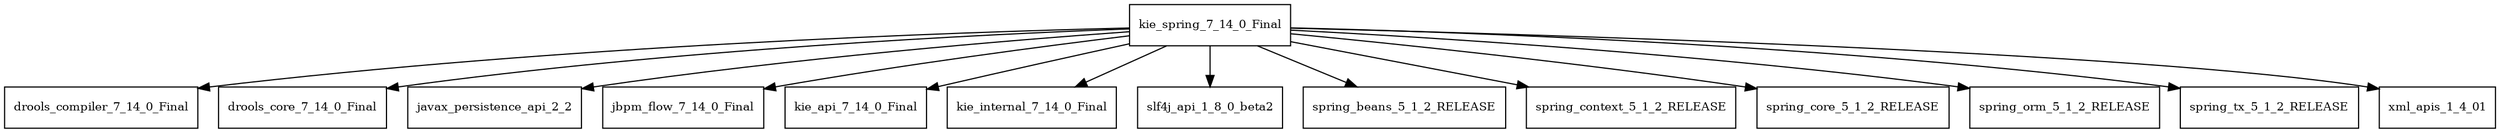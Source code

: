 digraph kie_spring_7_14_0_Final_dependencies {
  node [shape = box, fontsize=10.0];
  kie_spring_7_14_0_Final -> drools_compiler_7_14_0_Final;
  kie_spring_7_14_0_Final -> drools_core_7_14_0_Final;
  kie_spring_7_14_0_Final -> javax_persistence_api_2_2;
  kie_spring_7_14_0_Final -> jbpm_flow_7_14_0_Final;
  kie_spring_7_14_0_Final -> kie_api_7_14_0_Final;
  kie_spring_7_14_0_Final -> kie_internal_7_14_0_Final;
  kie_spring_7_14_0_Final -> slf4j_api_1_8_0_beta2;
  kie_spring_7_14_0_Final -> spring_beans_5_1_2_RELEASE;
  kie_spring_7_14_0_Final -> spring_context_5_1_2_RELEASE;
  kie_spring_7_14_0_Final -> spring_core_5_1_2_RELEASE;
  kie_spring_7_14_0_Final -> spring_orm_5_1_2_RELEASE;
  kie_spring_7_14_0_Final -> spring_tx_5_1_2_RELEASE;
  kie_spring_7_14_0_Final -> xml_apis_1_4_01;
}
